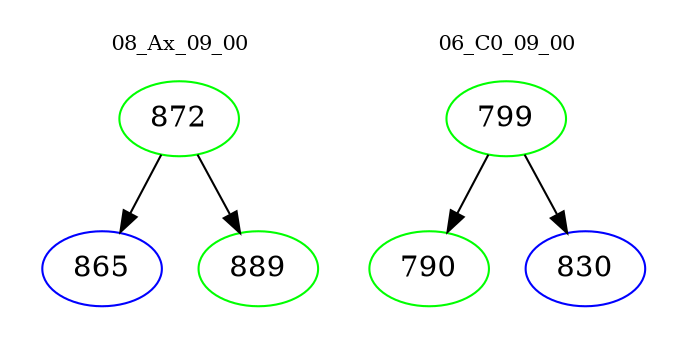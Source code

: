 digraph{
subgraph cluster_0 {
color = white
label = "08_Ax_09_00";
fontsize=10;
T0_872 [label="872", color="green"]
T0_872 -> T0_865 [color="black"]
T0_865 [label="865", color="blue"]
T0_872 -> T0_889 [color="black"]
T0_889 [label="889", color="green"]
}
subgraph cluster_1 {
color = white
label = "06_C0_09_00";
fontsize=10;
T1_799 [label="799", color="green"]
T1_799 -> T1_790 [color="black"]
T1_790 [label="790", color="green"]
T1_799 -> T1_830 [color="black"]
T1_830 [label="830", color="blue"]
}
}
